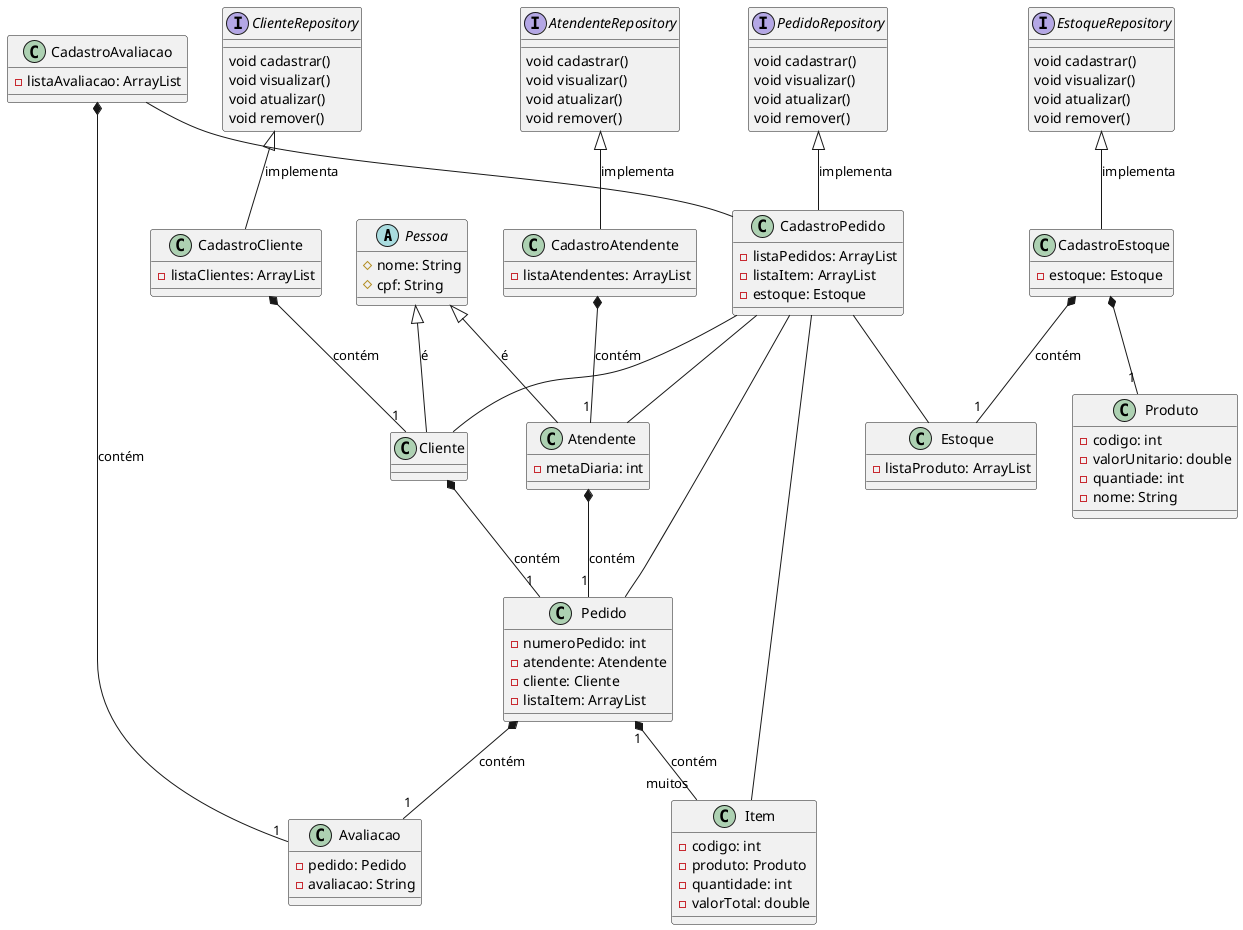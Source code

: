 @startuml lanchonete
abstract Class Pessoa{
    #nome: String
    #cpf: String
}
Class Pedido{
    -numeroPedido: int
    -atendente: Atendente
    -cliente: Cliente
    -listaItem: ArrayList
}
Class Avaliacao{
    -pedido: Pedido
    -avaliacao: String
}

Interface ClienteRepository{
    void cadastrar()
    void visualizar()
    void atualizar()
    void remover()
}
Interface AtendenteRepository{
    void cadastrar()
    void visualizar()
    void atualizar()
    void remover()
}
Interface EstoqueRepository{
    void cadastrar()
    void visualizar()
    void atualizar()
    void remover()
}

Interface PedidoRepository{
    void cadastrar()
    void visualizar()
    void atualizar()
    void remover()
}

Class Item{
    -codigo: int
    -produto: Produto
    -quantidade: int
    -valorTotal: double
}

Class Produto{
    -codigo: int
    -valorUnitario: double
    -quantiade: int
    -nome: String
}

Class Estoque{
    -listaProduto: ArrayList
}

Class Cliente{

}

Class Atendente{
    -metaDiaria: int
}

Class CadastroCliente{
    -listaClientes: ArrayList
}

Class CadastroPedido{
    -listaPedidos: ArrayList
    -listaItem: ArrayList
    -estoque: Estoque

}

Class CadastroAtendente{
    -listaAtendentes: ArrayList
}

Class CadastroEstoque{
    -estoque: Estoque
}

Class CadastroAvaliacao{
    -listaAvaliacao: ArrayList
}

Pessoa <|-- Cliente: é
Pessoa <|-- Atendente: é
ClienteRepository <|-- CadastroCliente: implementa
AtendenteRepository <|-- CadastroAtendente: implementa
EstoqueRepository <|-- CadastroEstoque: implementa
PedidoRepository <|-- CadastroPedido: implementa
Cliente *-- "1" Pedido: contém
Pedido "1" *-- "muitos" Item : contém
Atendente *-- "1" Pedido: contém
Pedido *-- "1" Avaliacao: contém
CadastroPedido -- Cliente
CadastroPedido -- Atendente
CadastroEstoque *-- "1" Produto
CadastroPedido -- Item
CadastroPedido -- Pedido
CadastroPedido -- Estoque
CadastroCliente *-- "1" Cliente: contém
CadastroAtendente *-- "1" Atendente: contém
CadastroEstoque *-- "1" Estoque: contém
CadastroAvaliacao *-- "1" Avaliacao: contém
CadastroAvaliacao -- CadastroPedido
@enduml